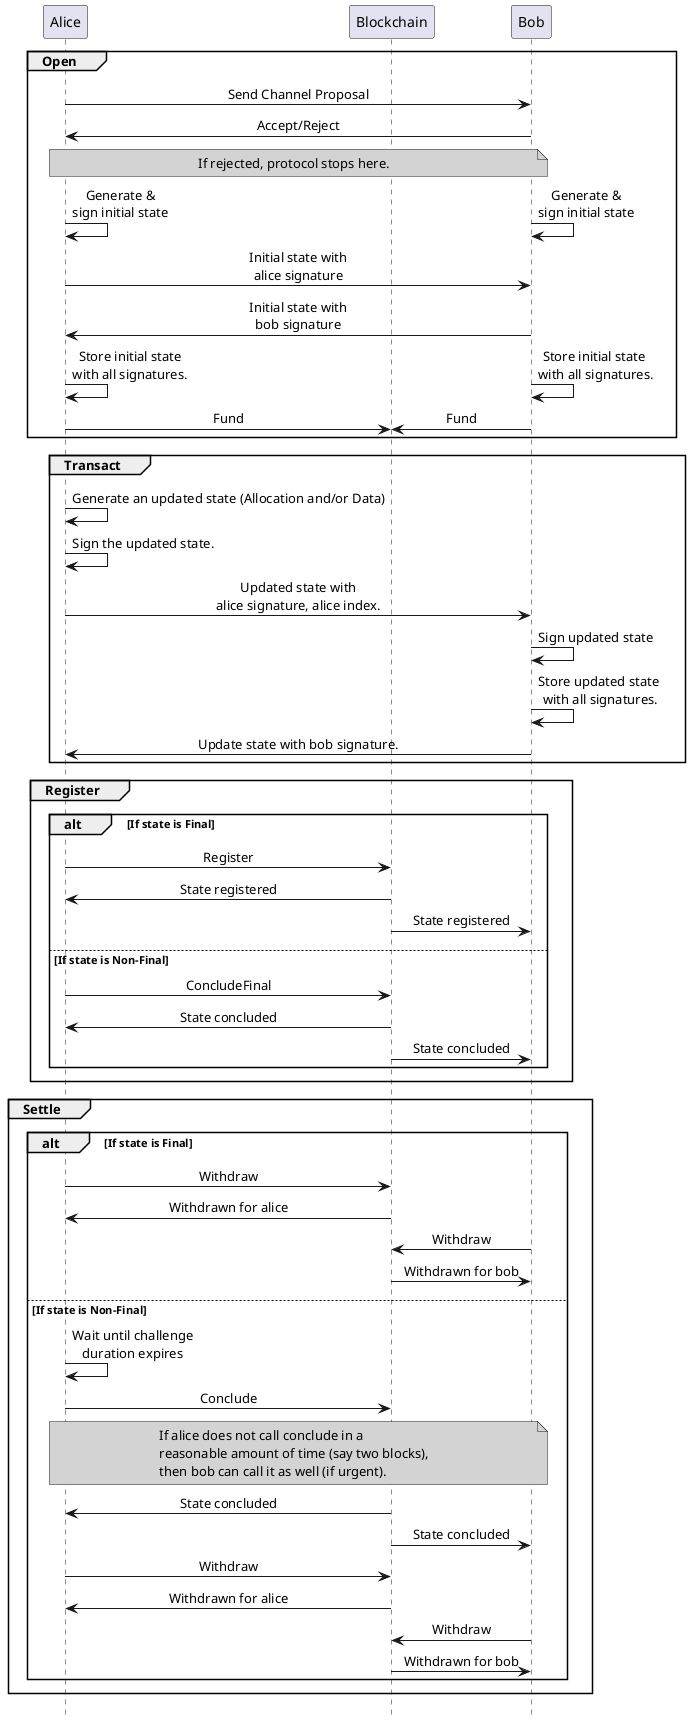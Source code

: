 @startuml ledger_channel
!pragma teoz true
hide footbox
skinparam SequenceMessageAlign center

participant "Alice" as alice
participant "Blockchain" as blockchain
participant "Bob" as bob

group Open


' Make a proposal
' ===============
'
' 1. Challenge duration.
' 2. Nonce Share
' 3. App definition (nil for payment channels)
' 4. Initial data (nil when app def is nil)
' 5. Initial allocation (assets & balances for each asset for each participant)
' 6. Funding agreement (possibly different from initial balances)
' 7. Proposer's off-chain address for this channel.
' 8. Other participant's perun address.

' 10. Signatures are not yet made.

alice -> bob: Send Channel Proposal

' Accept a proposal
' ================= 
'
' 1. Add nonce share.
' 2. Add participant's off-chain address for this channel.
' 
' 3. No signatures are made.

' Reject a proposal
' =================

alice <- bob: Accept/Reject

note over alice, bob #LightGray
If rejected, protocol stops here.
end note

' Generate initial state
' ======================
'
' 1. The initial state exchange is same as any other channel update.
' Atleast the message types are same. Details to be added later.

alice -> alice: Generate &\nsign initial state
& bob -> bob: Generate &\nsign initial state
alice -> bob: Initial state with\nalice signature
alice <- bob: Initial state with\nbob signature
bob -> bob: Store initial state \nwith all signatures.
& alice -> alice: Store initial state\nwith all signatures.

' Fund the channel on the blockchain
' ==================================
'
' 1. Call funder.Fund

alice -> blockchain: Fund
& bob -> blockchain: Fund
end

group Transact

' Applying an update
' ==================
'
' 1. Update allocation and/or data.
'    - App def is given as read-only for interpretting data.
'    - In normal updates, isFinal flag is always false.
' 2. Increment version.
'
' 3. Update consists of ?
' 4. Conditions
'    1. Actor index must be same as Signer index
'    2. Sub-allocations should not be modified.

alice -> alice: Generate an updated state (Allocation and/or Data)
alice -> alice: Sign the updated state.
alice -> bob: Updated state with\nalice signature, alice index.
bob -> bob: Sign updated state
bob -> bob: Store updated state \nwith all signatures.
alice <- bob: Update state with bob signature.

end

' Before registering
' ==================
'
' 1. Optionally, create a finalized state.

group Register
alt If state is Final
alice -> blockchain: Register
alice <- blockchain: State registered
blockchain -> bob: State registered
else If state is Non-Final
alice -> blockchain: ConcludeFinal
alice <- blockchain: State concluded
blockchain -> bob: State concluded
end
end

group Settle
alt If state is Final
alice -> blockchain: Withdraw
alice <- blockchain: Withdrawn for alice

bob -> blockchain: Withdraw
bob <- blockchain: Withdrawn for bob

else If state is Non-Final
alice -> alice: Wait until challenge\nduration expires

alice -> blockchain: Conclude
note over alice, bob #LightGray
If alice does not call conclude in a
reasonable amount of time (say two blocks),
then bob can call it as well (if urgent).
endnote

alice <- blockchain: State concluded
blockchain -> bob: State concluded

alice -> blockchain: Withdraw
alice <- blockchain: Withdrawn for alice

bob -> blockchain: Withdraw
bob <- blockchain: Withdrawn for bob
end

@enduml